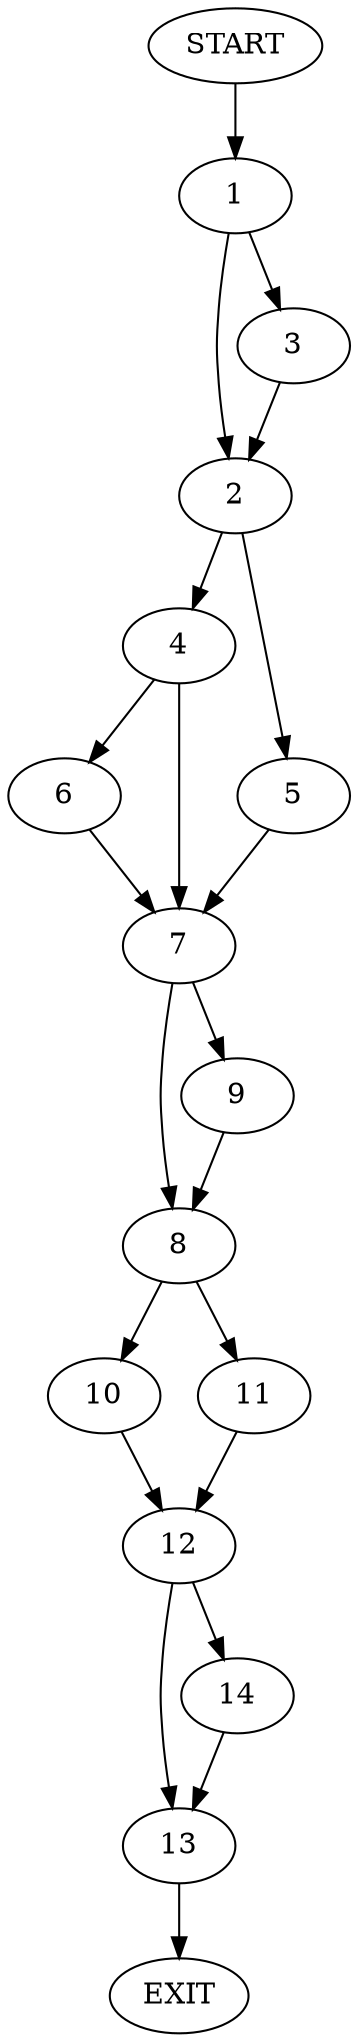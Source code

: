 digraph {
0 [label="START"]
15 [label="EXIT"]
0 -> 1
1 -> 2
1 -> 3
3 -> 2
2 -> 4
2 -> 5
4 -> 6
4 -> 7
5 -> 7
7 -> 8
7 -> 9
6 -> 7
8 -> 10
8 -> 11
9 -> 8
11 -> 12
10 -> 12
12 -> 13
12 -> 14
14 -> 13
13 -> 15
}
